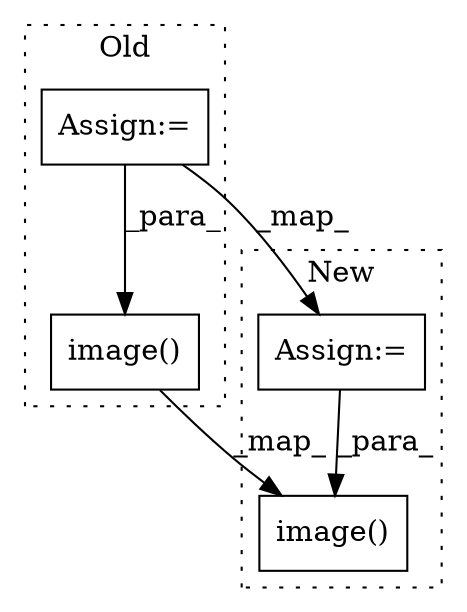 digraph G {
subgraph cluster0 {
1 [label="image()" a="75" s="1131,1154" l="11,24" shape="box"];
3 [label="Assign:=" a="68" s="1055" l="3" shape="box"];
label = "Old";
style="dotted";
}
subgraph cluster1 {
2 [label="image()" a="75" s="1074,1097" l="11,24" shape="box"];
4 [label="Assign:=" a="68" s="1005" l="3" shape="box"];
label = "New";
style="dotted";
}
1 -> 2 [label="_map_"];
3 -> 1 [label="_para_"];
3 -> 4 [label="_map_"];
4 -> 2 [label="_para_"];
}